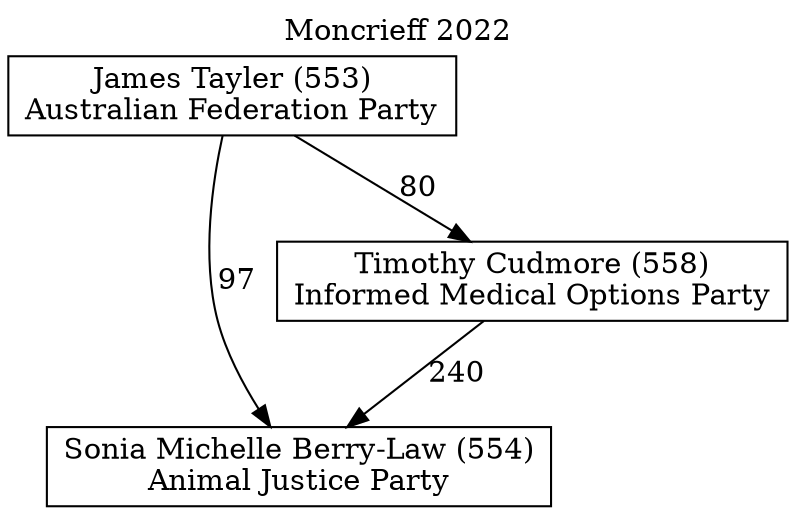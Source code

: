 // House preference flow
digraph "Sonia Michelle Berry-Law (554)_Moncrieff_2022" {
	graph [label="Moncrieff 2022" labelloc=t mclimit=2]
	node [shape=box]
	"Sonia Michelle Berry-Law (554)" [label="Sonia Michelle Berry-Law (554)
Animal Justice Party"]
	"Timothy Cudmore (558)" [label="Timothy Cudmore (558)
Informed Medical Options Party"]
	"James Tayler (553)" [label="James Tayler (553)
Australian Federation Party"]
	"Timothy Cudmore (558)" -> "Sonia Michelle Berry-Law (554)" [label=240]
	"James Tayler (553)" -> "Timothy Cudmore (558)" [label=80]
	"James Tayler (553)" -> "Sonia Michelle Berry-Law (554)" [label=97]
}
